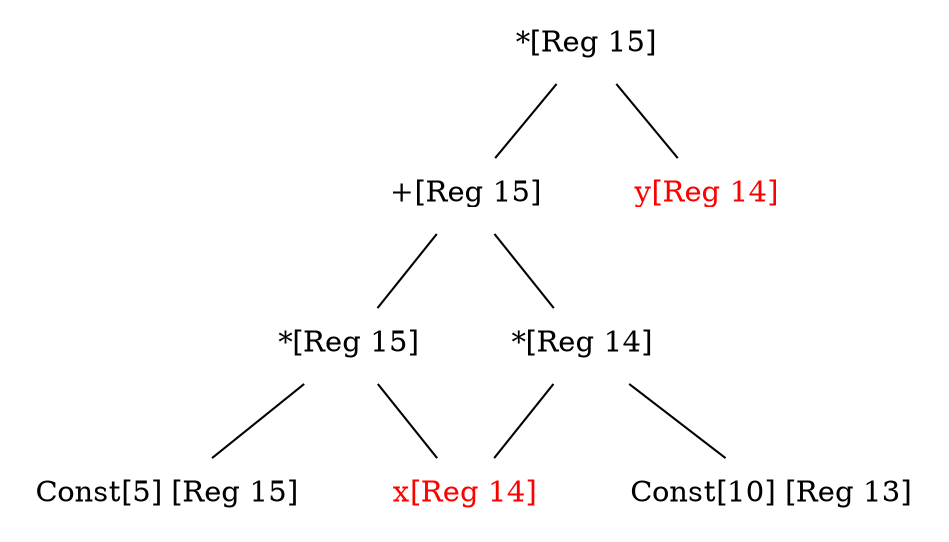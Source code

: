 graph computation_graph {
edge [dir=none];
node [shape=none];
node0 [label=< <font color="black">*[Reg 15]</font> >];
node1 [label=< <font color="black">+[Reg 15]</font> >];
node2 [label=< <font color="black">*[Reg 15]</font> >];
node3 [label=< <font color="black">Const[5] [Reg 15]</font> >];
node2 -- node3;
x [label=< <font color="red">x[Reg 14]</font> >];
node2 -- x;
node1 -- node2;
node4 [label=< <font color="black">*[Reg 14]</font> >];
node5 [label=< <font color="black">Const[10] [Reg 13]</font> >];
node4 -- node5;
x [label=< <font color="red">x[Reg 14]</font> >];
node4 -- x;
node1 -- node4;
node0 -- node1;
y [label=< <font color="red">y[Reg 14]</font> >];
node0 -- y;
}
